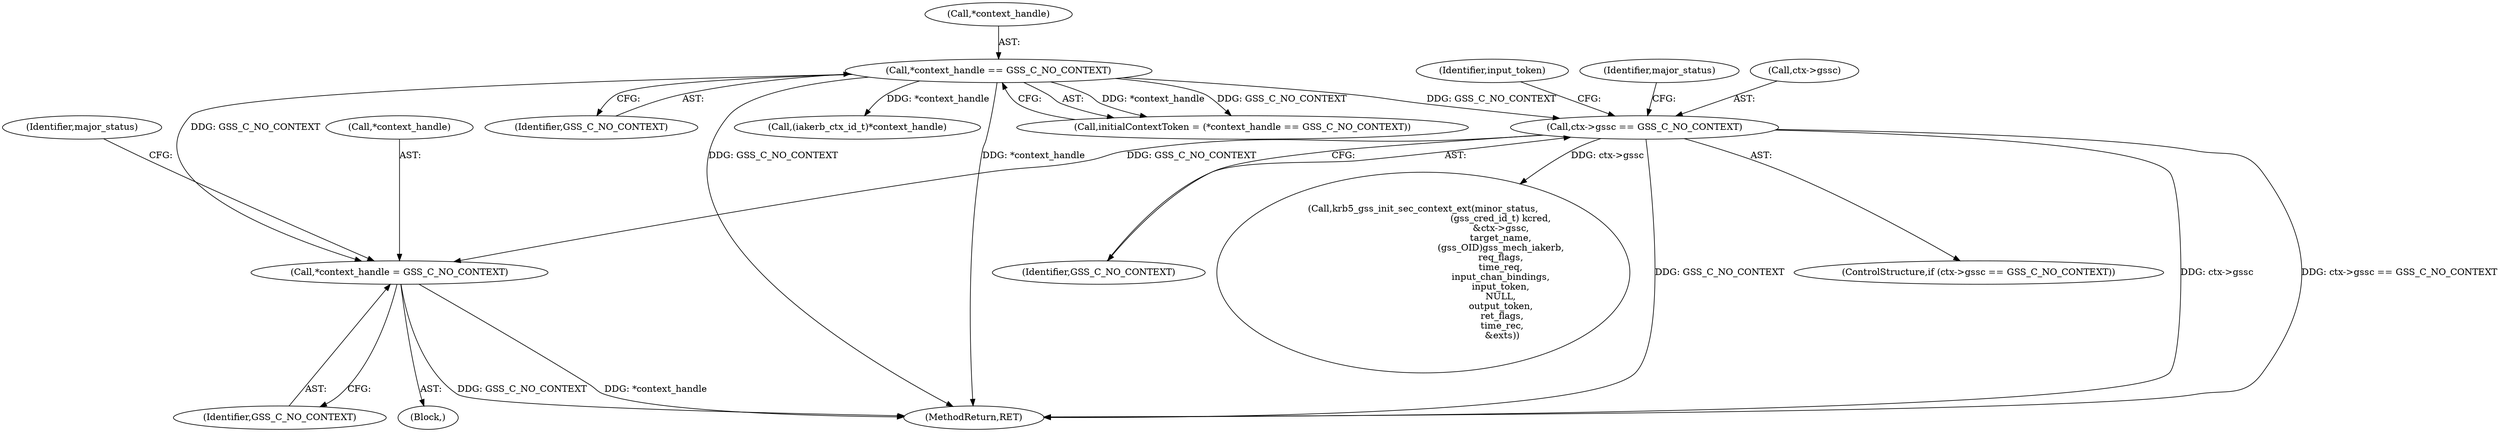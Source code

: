 digraph "0_krb5_e04f0283516e80d2f93366e0d479d13c9b5c8c2a_3@pointer" {
"1000415" [label="(Call,*context_handle = GSS_C_NO_CONTEXT)"];
"1000132" [label="(Call,*context_handle == GSS_C_NO_CONTEXT)"];
"1000316" [label="(Call,ctx->gssc == GSS_C_NO_CONTEXT)"];
"1000320" [label="(Identifier,GSS_C_NO_CONTEXT)"];
"1000416" [label="(Call,*context_handle)"];
"1000325" [label="(Identifier,major_status)"];
"1000133" [label="(Call,*context_handle)"];
"1000326" [label="(Call,krb5_gss_init_sec_context_ext(minor_status,\n                                                     (gss_cred_id_t) kcred,\n                                                     &ctx->gssc,\n                                                     target_name,\n                                                     (gss_OID)gss_mech_iakerb,\n                                                     req_flags,\n                                                     time_req,\n                                                     input_chan_bindings,\n                                                     input_token,\n                                                     NULL,\n                                                     output_token,\n                                                      ret_flags,\n                                                      time_rec,\n                                                      &exts))"];
"1000132" [label="(Call,*context_handle == GSS_C_NO_CONTEXT)"];
"1000420" [label="(Identifier,major_status)"];
"1000412" [label="(Block,)"];
"1000187" [label="(Call,(iakerb_ctx_id_t)*context_handle)"];
"1000421" [label="(MethodReturn,RET)"];
"1000317" [label="(Call,ctx->gssc)"];
"1000316" [label="(Call,ctx->gssc == GSS_C_NO_CONTEXT)"];
"1000315" [label="(ControlStructure,if (ctx->gssc == GSS_C_NO_CONTEXT))"];
"1000415" [label="(Call,*context_handle = GSS_C_NO_CONTEXT)"];
"1000322" [label="(Identifier,input_token)"];
"1000418" [label="(Identifier,GSS_C_NO_CONTEXT)"];
"1000135" [label="(Identifier,GSS_C_NO_CONTEXT)"];
"1000130" [label="(Call,initialContextToken = (*context_handle == GSS_C_NO_CONTEXT))"];
"1000415" -> "1000412"  [label="AST: "];
"1000415" -> "1000418"  [label="CFG: "];
"1000416" -> "1000415"  [label="AST: "];
"1000418" -> "1000415"  [label="AST: "];
"1000420" -> "1000415"  [label="CFG: "];
"1000415" -> "1000421"  [label="DDG: *context_handle"];
"1000415" -> "1000421"  [label="DDG: GSS_C_NO_CONTEXT"];
"1000132" -> "1000415"  [label="DDG: GSS_C_NO_CONTEXT"];
"1000316" -> "1000415"  [label="DDG: GSS_C_NO_CONTEXT"];
"1000132" -> "1000130"  [label="AST: "];
"1000132" -> "1000135"  [label="CFG: "];
"1000133" -> "1000132"  [label="AST: "];
"1000135" -> "1000132"  [label="AST: "];
"1000130" -> "1000132"  [label="CFG: "];
"1000132" -> "1000421"  [label="DDG: *context_handle"];
"1000132" -> "1000421"  [label="DDG: GSS_C_NO_CONTEXT"];
"1000132" -> "1000130"  [label="DDG: *context_handle"];
"1000132" -> "1000130"  [label="DDG: GSS_C_NO_CONTEXT"];
"1000132" -> "1000187"  [label="DDG: *context_handle"];
"1000132" -> "1000316"  [label="DDG: GSS_C_NO_CONTEXT"];
"1000316" -> "1000315"  [label="AST: "];
"1000316" -> "1000320"  [label="CFG: "];
"1000317" -> "1000316"  [label="AST: "];
"1000320" -> "1000316"  [label="AST: "];
"1000322" -> "1000316"  [label="CFG: "];
"1000325" -> "1000316"  [label="CFG: "];
"1000316" -> "1000421"  [label="DDG: ctx->gssc == GSS_C_NO_CONTEXT"];
"1000316" -> "1000421"  [label="DDG: GSS_C_NO_CONTEXT"];
"1000316" -> "1000421"  [label="DDG: ctx->gssc"];
"1000316" -> "1000326"  [label="DDG: ctx->gssc"];
}
